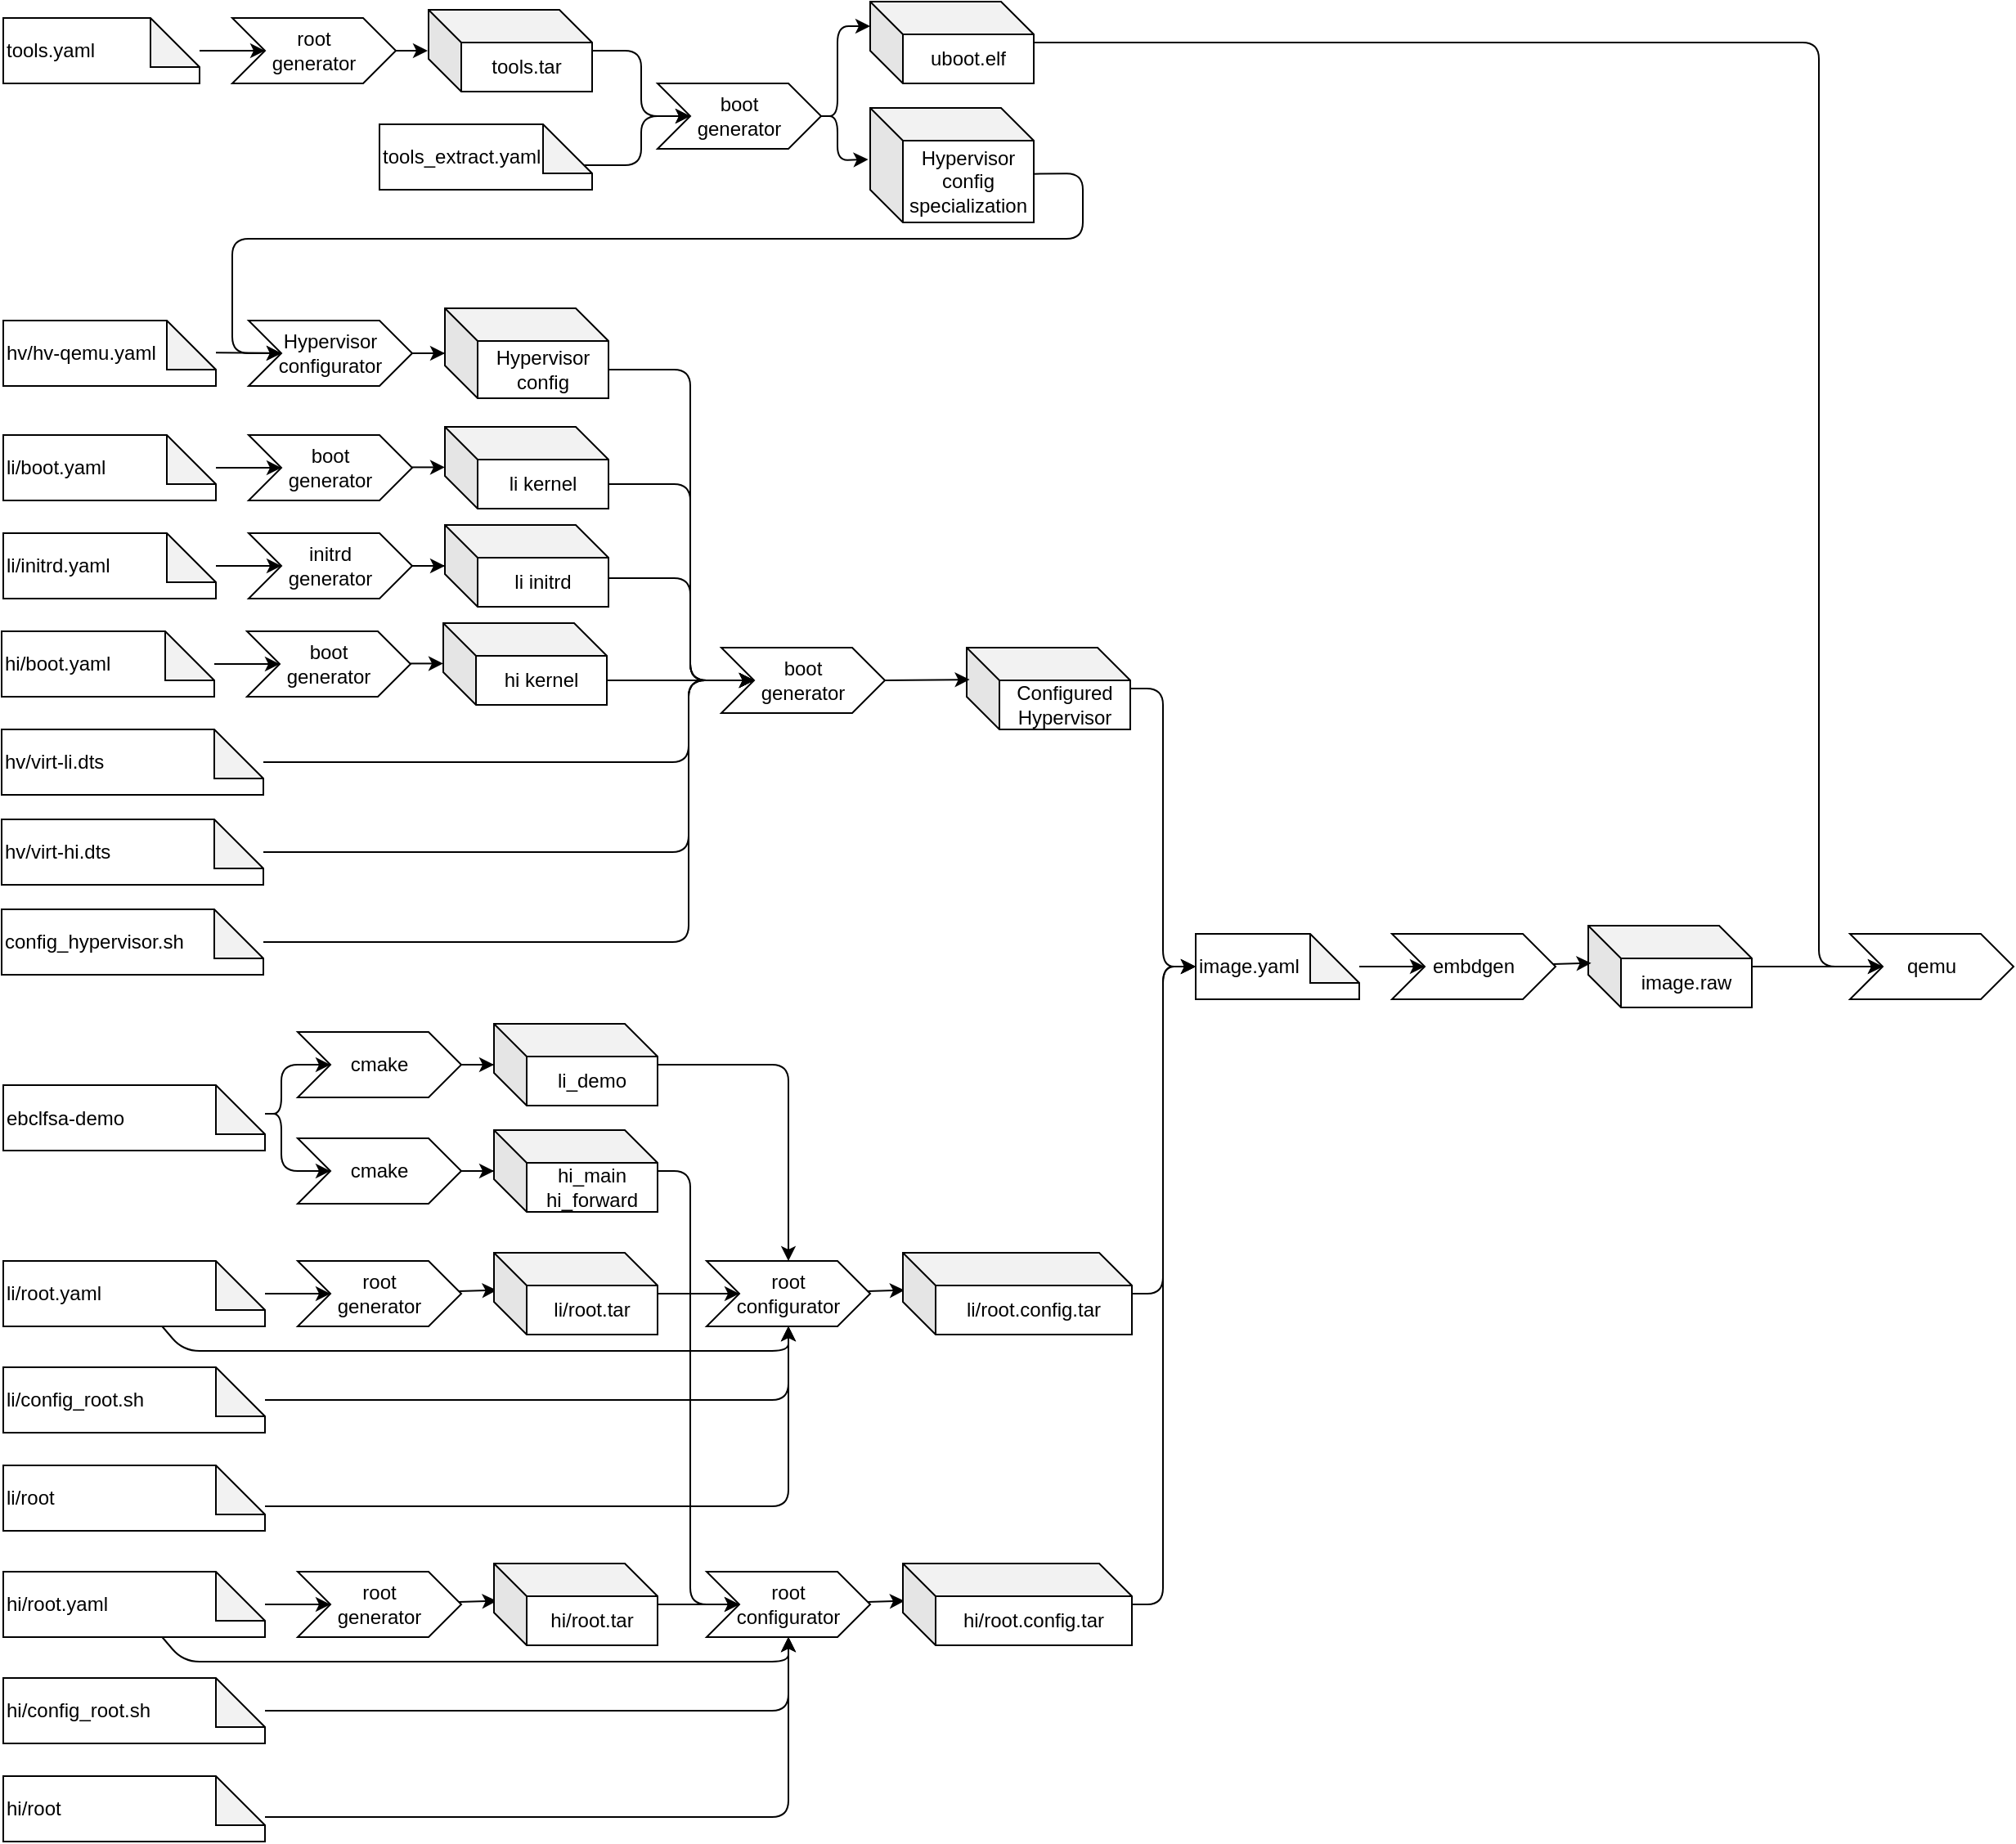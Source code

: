 <mxfile scale="3" border="0" version="24.7.17">
  <diagram id="tkO2ZHMJw7AgaGIHOpt5" name="Page-1">
    <mxGraphModel dx="2027" dy="1081" grid="1" gridSize="10" guides="1" tooltips="1" connect="1" arrows="1" fold="1" page="1" pageScale="1" pageWidth="850" pageHeight="1100" background="#FFFFFF" math="0" shadow="0">
      <root>
        <mxCell id="0" />
        <mxCell id="1" parent="0" />
        <mxCell id="7" style="edgeStyle=none;html=1;entryX=-0.005;entryY=0.5;entryDx=0;entryDy=0;entryPerimeter=0;" parent="1" source="2" target="6" edge="1">
          <mxGeometry relative="1" as="geometry" />
        </mxCell>
        <mxCell id="2" value="root&lt;br&gt;generator" style="shape=step;perimeter=stepPerimeter;whiteSpace=wrap;html=1;fixedSize=1;" parent="1" vertex="1">
          <mxGeometry x="140" y="45" width="100" height="40" as="geometry" />
        </mxCell>
        <mxCell id="5" style="edgeStyle=none;html=1;entryX=0;entryY=0.5;entryDx=0;entryDy=0;" parent="1" source="3" target="2" edge="1">
          <mxGeometry relative="1" as="geometry" />
        </mxCell>
        <mxCell id="3" value="tools.yaml" style="shape=note;whiteSpace=wrap;html=1;backgroundOutline=1;darkOpacity=0.05;align=left;" parent="1" vertex="1">
          <mxGeometry y="45" width="120" height="40" as="geometry" />
        </mxCell>
        <mxCell id="17" style="edgeStyle=none;html=1;entryX=0;entryY=0.5;entryDx=0;entryDy=0;" parent="1" source="6" target="15" edge="1">
          <mxGeometry relative="1" as="geometry">
            <Array as="points">
              <mxPoint x="390" y="65" />
              <mxPoint x="390" y="105" />
            </Array>
            <mxPoint x="420" y="160" as="targetPoint" />
          </mxGeometry>
        </mxCell>
        <mxCell id="6" value="tools.tar" style="shape=cube;whiteSpace=wrap;html=1;boundedLbl=1;backgroundOutline=1;darkOpacity=0.05;darkOpacity2=0.1;" parent="1" vertex="1">
          <mxGeometry x="260" y="40" width="100" height="50" as="geometry" />
        </mxCell>
        <mxCell id="18" style="edgeStyle=none;html=1;exitX=0.94;exitY=0.625;exitDx=0;exitDy=0;exitPerimeter=0;entryX=0;entryY=0.5;entryDx=0;entryDy=0;" parent="1" source="13" target="15" edge="1">
          <mxGeometry relative="1" as="geometry">
            <mxPoint x="420" y="160" as="targetPoint" />
            <Array as="points">
              <mxPoint x="390" y="135" />
              <mxPoint x="390" y="105" />
            </Array>
            <mxPoint x="360" y="135" as="sourcePoint" />
          </mxGeometry>
        </mxCell>
        <mxCell id="13" value="tools_extract.yaml" style="shape=note;whiteSpace=wrap;html=1;backgroundOutline=1;darkOpacity=0.05;align=left;" parent="1" vertex="1">
          <mxGeometry x="230" y="110" width="130" height="40" as="geometry" />
        </mxCell>
        <mxCell id="15" value="boot&lt;br&gt;generator" style="shape=step;perimeter=stepPerimeter;whiteSpace=wrap;html=1;fixedSize=1;" parent="1" vertex="1">
          <mxGeometry x="400" y="85" width="100" height="40" as="geometry" />
        </mxCell>
        <mxCell id="40" style="edgeStyle=none;html=1;entryX=0;entryY=0.5;entryDx=0;entryDy=0;entryPerimeter=0;" parent="1" source="21" target="39" edge="1">
          <mxGeometry relative="1" as="geometry">
            <Array as="points">
              <mxPoint x="709" y="455" />
              <mxPoint x="709" y="625" />
            </Array>
          </mxGeometry>
        </mxCell>
        <mxCell id="21" value="Configured&lt;br&gt;&lt;div&gt;Hypervisor&lt;/div&gt;" style="shape=cube;whiteSpace=wrap;html=1;boundedLbl=1;backgroundOutline=1;darkOpacity=0.05;darkOpacity2=0.1;" parent="1" vertex="1">
          <mxGeometry x="589" y="430" width="100" height="50" as="geometry" />
        </mxCell>
        <mxCell id="28" style="edgeStyle=none;html=1;entryX=0.018;entryY=0.457;entryDx=0;entryDy=0;entryPerimeter=0;" parent="1" source="29" target="32" edge="1">
          <mxGeometry relative="1" as="geometry" />
        </mxCell>
        <mxCell id="29" value="root&lt;br&gt;generator" style="shape=step;perimeter=stepPerimeter;whiteSpace=wrap;html=1;fixedSize=1;" parent="1" vertex="1">
          <mxGeometry x="180" y="805" width="100" height="40" as="geometry" />
        </mxCell>
        <mxCell id="30" style="edgeStyle=none;html=1;entryX=0;entryY=0.5;entryDx=0;entryDy=0;" parent="1" source="31" target="29" edge="1">
          <mxGeometry relative="1" as="geometry" />
        </mxCell>
        <mxCell id="35" style="edgeStyle=none;html=1;entryX=0.5;entryY=1;entryDx=0;entryDy=0;" parent="1" source="31" target="33" edge="1">
          <mxGeometry relative="1" as="geometry">
            <Array as="points">
              <mxPoint x="110" y="860" />
              <mxPoint x="480" y="860" />
            </Array>
          </mxGeometry>
        </mxCell>
        <mxCell id="31" value="li/root.yaml" style="shape=note;whiteSpace=wrap;html=1;backgroundOutline=1;darkOpacity=0.05;align=left;" parent="1" vertex="1">
          <mxGeometry y="805" width="160" height="40" as="geometry" />
        </mxCell>
        <mxCell id="34" style="edgeStyle=none;html=1;entryX=0;entryY=0.5;entryDx=0;entryDy=0;" parent="1" source="32" target="33" edge="1">
          <mxGeometry relative="1" as="geometry" />
        </mxCell>
        <mxCell id="32" value="li/root.tar" style="shape=cube;whiteSpace=wrap;html=1;boundedLbl=1;backgroundOutline=1;darkOpacity=0.05;darkOpacity2=0.1;" parent="1" vertex="1">
          <mxGeometry x="300" y="800" width="100" height="50" as="geometry" />
        </mxCell>
        <mxCell id="38" style="edgeStyle=none;html=1;entryX=0.007;entryY=0.457;entryDx=0;entryDy=0;entryPerimeter=0;" parent="1" source="33" target="36" edge="1">
          <mxGeometry relative="1" as="geometry" />
        </mxCell>
        <mxCell id="33" value="root&lt;br&gt;configurator" style="shape=step;perimeter=stepPerimeter;whiteSpace=wrap;html=1;fixedSize=1;" parent="1" vertex="1">
          <mxGeometry x="430" y="805" width="100" height="40" as="geometry" />
        </mxCell>
        <mxCell id="36" value="li/root&lt;span style=&quot;background-color: initial;&quot;&gt;.config.tar&lt;/span&gt;" style="shape=cube;whiteSpace=wrap;html=1;boundedLbl=1;backgroundOutline=1;darkOpacity=0.05;darkOpacity2=0.1;" parent="1" vertex="1">
          <mxGeometry x="550" y="800" width="140" height="50" as="geometry" />
        </mxCell>
        <mxCell id="48" style="edgeStyle=none;html=1;entryX=0;entryY=0.5;entryDx=0;entryDy=0;" parent="1" source="39" target="47" edge="1">
          <mxGeometry relative="1" as="geometry" />
        </mxCell>
        <mxCell id="39" value="image.yaml" style="shape=note;whiteSpace=wrap;html=1;backgroundOutline=1;darkOpacity=0.05;align=left;" parent="1" vertex="1">
          <mxGeometry x="729" y="605" width="100" height="40" as="geometry" />
        </mxCell>
        <mxCell id="43" value="image.raw" style="shape=cube;whiteSpace=wrap;html=1;boundedLbl=1;backgroundOutline=1;darkOpacity=0.05;darkOpacity2=0.1;" parent="1" vertex="1">
          <mxGeometry x="969" y="600" width="100" height="50" as="geometry" />
        </mxCell>
        <mxCell id="46" style="edgeStyle=none;html=1;entryX=0.5;entryY=1;entryDx=0;entryDy=0;fillOpacity=10;strokeOpacity=100;" parent="1" source="45" target="33" edge="1">
          <mxGeometry relative="1" as="geometry">
            <Array as="points">
              <mxPoint x="480" y="890" />
            </Array>
          </mxGeometry>
        </mxCell>
        <mxCell id="45" value="li/config_root.sh" style="shape=note;whiteSpace=wrap;html=1;backgroundOutline=1;darkOpacity=0.05;align=left;fillOpacity=10;strokeOpacity=100;" parent="1" vertex="1">
          <mxGeometry y="870" width="160" height="40" as="geometry" />
        </mxCell>
        <mxCell id="49" style="edgeStyle=none;html=1;entryX=0.018;entryY=0.457;entryDx=0;entryDy=0;entryPerimeter=0;" parent="1" source="47" target="43" edge="1">
          <mxGeometry relative="1" as="geometry" />
        </mxCell>
        <mxCell id="47" value="embdgen" style="shape=step;perimeter=stepPerimeter;whiteSpace=wrap;html=1;fixedSize=1;" parent="1" vertex="1">
          <mxGeometry x="849" y="605" width="100" height="40" as="geometry" />
        </mxCell>
        <mxCell id="DEePokrlU8ib_C5Obvtz-53" value="li/root" style="shape=note;whiteSpace=wrap;html=1;backgroundOutline=1;darkOpacity=0.05;align=left;fillOpacity=10;strokeOpacity=100;" parent="1" vertex="1">
          <mxGeometry y="930" width="160" height="40" as="geometry" />
        </mxCell>
        <mxCell id="DEePokrlU8ib_C5Obvtz-54" style="edgeStyle=none;html=1;entryX=0.5;entryY=1;entryDx=0;entryDy=0;fillOpacity=10;strokeOpacity=100;" parent="1" target="33" edge="1">
          <mxGeometry relative="1" as="geometry">
            <Array as="points">
              <mxPoint x="480" y="955" />
            </Array>
            <mxPoint x="160" y="955" as="sourcePoint" />
            <mxPoint x="480" y="850" as="targetPoint" />
          </mxGeometry>
        </mxCell>
        <mxCell id="DEePokrlU8ib_C5Obvtz-55" style="edgeStyle=none;html=1;entryX=0.018;entryY=0.457;entryDx=0;entryDy=0;entryPerimeter=0;" parent="1" source="DEePokrlU8ib_C5Obvtz-56" target="DEePokrlU8ib_C5Obvtz-61" edge="1">
          <mxGeometry relative="1" as="geometry" />
        </mxCell>
        <mxCell id="DEePokrlU8ib_C5Obvtz-56" value="root&lt;br&gt;generator" style="shape=step;perimeter=stepPerimeter;whiteSpace=wrap;html=1;fixedSize=1;" parent="1" vertex="1">
          <mxGeometry x="180" y="995" width="100" height="40" as="geometry" />
        </mxCell>
        <mxCell id="DEePokrlU8ib_C5Obvtz-57" style="edgeStyle=none;html=1;entryX=0;entryY=0.5;entryDx=0;entryDy=0;" parent="1" source="DEePokrlU8ib_C5Obvtz-59" target="DEePokrlU8ib_C5Obvtz-56" edge="1">
          <mxGeometry relative="1" as="geometry" />
        </mxCell>
        <mxCell id="DEePokrlU8ib_C5Obvtz-58" style="edgeStyle=none;html=1;entryX=0.5;entryY=1;entryDx=0;entryDy=0;" parent="1" source="DEePokrlU8ib_C5Obvtz-59" target="DEePokrlU8ib_C5Obvtz-63" edge="1">
          <mxGeometry relative="1" as="geometry">
            <Array as="points">
              <mxPoint x="110" y="1050" />
              <mxPoint x="480" y="1050" />
            </Array>
          </mxGeometry>
        </mxCell>
        <mxCell id="DEePokrlU8ib_C5Obvtz-59" value="hi/root.yaml" style="shape=note;whiteSpace=wrap;html=1;backgroundOutline=1;darkOpacity=0.05;align=left;" parent="1" vertex="1">
          <mxGeometry y="995" width="160" height="40" as="geometry" />
        </mxCell>
        <mxCell id="DEePokrlU8ib_C5Obvtz-60" style="edgeStyle=none;html=1;entryX=0;entryY=0.5;entryDx=0;entryDy=0;" parent="1" source="DEePokrlU8ib_C5Obvtz-61" target="DEePokrlU8ib_C5Obvtz-63" edge="1">
          <mxGeometry relative="1" as="geometry" />
        </mxCell>
        <mxCell id="DEePokrlU8ib_C5Obvtz-61" value="hi/root.tar" style="shape=cube;whiteSpace=wrap;html=1;boundedLbl=1;backgroundOutline=1;darkOpacity=0.05;darkOpacity2=0.1;" parent="1" vertex="1">
          <mxGeometry x="300" y="990" width="100" height="50" as="geometry" />
        </mxCell>
        <mxCell id="DEePokrlU8ib_C5Obvtz-62" style="edgeStyle=none;html=1;entryX=0.007;entryY=0.457;entryDx=0;entryDy=0;entryPerimeter=0;" parent="1" source="DEePokrlU8ib_C5Obvtz-63" target="DEePokrlU8ib_C5Obvtz-64" edge="1">
          <mxGeometry relative="1" as="geometry" />
        </mxCell>
        <mxCell id="DEePokrlU8ib_C5Obvtz-63" value="root&lt;br&gt;configurator" style="shape=step;perimeter=stepPerimeter;whiteSpace=wrap;html=1;fixedSize=1;" parent="1" vertex="1">
          <mxGeometry x="430" y="995" width="100" height="40" as="geometry" />
        </mxCell>
        <mxCell id="DEePokrlU8ib_C5Obvtz-64" value="h&lt;span style=&quot;background-color: initial;&quot;&gt;i/root&lt;/span&gt;&lt;span style=&quot;background-color: initial;&quot;&gt;.config.tar&lt;/span&gt;" style="shape=cube;whiteSpace=wrap;html=1;boundedLbl=1;backgroundOutline=1;darkOpacity=0.05;darkOpacity2=0.1;" parent="1" vertex="1">
          <mxGeometry x="550" y="990" width="140" height="50" as="geometry" />
        </mxCell>
        <mxCell id="DEePokrlU8ib_C5Obvtz-65" style="edgeStyle=none;html=1;entryX=0.5;entryY=1;entryDx=0;entryDy=0;" parent="1" source="DEePokrlU8ib_C5Obvtz-66" target="DEePokrlU8ib_C5Obvtz-63" edge="1">
          <mxGeometry relative="1" as="geometry">
            <Array as="points">
              <mxPoint x="480" y="1080" />
            </Array>
          </mxGeometry>
        </mxCell>
        <mxCell id="DEePokrlU8ib_C5Obvtz-66" value="hi/config_root.sh" style="shape=note;whiteSpace=wrap;html=1;backgroundOutline=1;darkOpacity=0.05;align=left;" parent="1" vertex="1">
          <mxGeometry y="1060" width="160" height="40" as="geometry" />
        </mxCell>
        <mxCell id="DEePokrlU8ib_C5Obvtz-67" value="hi/root" style="shape=note;whiteSpace=wrap;html=1;backgroundOutline=1;darkOpacity=0.05;align=left;" parent="1" vertex="1">
          <mxGeometry y="1120" width="160" height="40" as="geometry" />
        </mxCell>
        <mxCell id="DEePokrlU8ib_C5Obvtz-68" style="edgeStyle=none;html=1;entryX=0.5;entryY=1;entryDx=0;entryDy=0;" parent="1" target="DEePokrlU8ib_C5Obvtz-63" edge="1">
          <mxGeometry relative="1" as="geometry">
            <Array as="points">
              <mxPoint x="480" y="1145" />
            </Array>
            <mxPoint x="160" y="1145" as="sourcePoint" />
            <mxPoint x="480" y="1040" as="targetPoint" />
          </mxGeometry>
        </mxCell>
        <mxCell id="DEePokrlU8ib_C5Obvtz-113" style="edgeStyle=orthogonalEdgeStyle;rounded=1;orthogonalLoop=1;jettySize=auto;html=1;curved=0;entryX=0;entryY=0.5;entryDx=0;entryDy=0;" parent="1" target="DEePokrlU8ib_C5Obvtz-111" edge="1">
          <mxGeometry relative="1" as="geometry">
            <mxPoint x="590" y="60" as="sourcePoint" />
            <mxPoint x="1160" y="520" as="targetPoint" />
            <Array as="points">
              <mxPoint x="1110" y="60" />
              <mxPoint x="1110" y="625" />
            </Array>
          </mxGeometry>
        </mxCell>
        <mxCell id="DEePokrlU8ib_C5Obvtz-69" value="uboot.elf" style="shape=cube;whiteSpace=wrap;html=1;boundedLbl=1;backgroundOutline=1;darkOpacity=0.05;darkOpacity2=0.1;" parent="1" vertex="1">
          <mxGeometry x="530" y="35" width="100" height="50" as="geometry" />
        </mxCell>
        <mxCell id="DEePokrlU8ib_C5Obvtz-70" value="Hypervisor config specialization" style="shape=cube;whiteSpace=wrap;html=1;boundedLbl=1;backgroundOutline=1;darkOpacity=0.05;darkOpacity2=0.1;" parent="1" vertex="1">
          <mxGeometry x="530" y="100" width="100" height="70" as="geometry" />
        </mxCell>
        <mxCell id="DEePokrlU8ib_C5Obvtz-71" style="edgeStyle=none;html=1;entryX=-0.012;entryY=0.45;entryDx=0;entryDy=0;exitX=1;exitY=0.5;exitDx=0;exitDy=0;entryPerimeter=0;" parent="1" source="15" target="DEePokrlU8ib_C5Obvtz-70" edge="1">
          <mxGeometry relative="1" as="geometry">
            <Array as="points">
              <mxPoint x="510" y="105" />
              <mxPoint x="510" y="132" />
            </Array>
            <mxPoint x="430" y="115" as="targetPoint" />
            <mxPoint x="370" y="75" as="sourcePoint" />
          </mxGeometry>
        </mxCell>
        <mxCell id="DEePokrlU8ib_C5Obvtz-72" style="edgeStyle=none;html=1;entryX=0;entryY=0;entryDx=0;entryDy=15;exitX=1;exitY=0.5;exitDx=0;exitDy=0;entryPerimeter=0;" parent="1" source="15" target="DEePokrlU8ib_C5Obvtz-69" edge="1">
          <mxGeometry relative="1" as="geometry">
            <Array as="points">
              <mxPoint x="510" y="105" />
              <mxPoint x="510" y="50" />
            </Array>
            <mxPoint x="539" y="142" as="targetPoint" />
            <mxPoint x="510" y="115" as="sourcePoint" />
          </mxGeometry>
        </mxCell>
        <mxCell id="DEePokrlU8ib_C5Obvtz-95" style="edgeStyle=orthogonalEdgeStyle;rounded=0;orthogonalLoop=1;jettySize=auto;html=1;" parent="1" source="DEePokrlU8ib_C5Obvtz-73" target="DEePokrlU8ib_C5Obvtz-93" edge="1">
          <mxGeometry relative="1" as="geometry" />
        </mxCell>
        <mxCell id="DEePokrlU8ib_C5Obvtz-73" value="Hypervisor&lt;br&gt;configurator" style="shape=step;perimeter=stepPerimeter;whiteSpace=wrap;html=1;fixedSize=1;" parent="1" vertex="1">
          <mxGeometry x="150" y="230" width="100" height="40" as="geometry" />
        </mxCell>
        <mxCell id="DEePokrlU8ib_C5Obvtz-80" value="boot&lt;br&gt;generator" style="shape=step;perimeter=stepPerimeter;whiteSpace=wrap;html=1;fixedSize=1;" parent="1" vertex="1">
          <mxGeometry x="150" y="300" width="100" height="40" as="geometry" />
        </mxCell>
        <mxCell id="DEePokrlU8ib_C5Obvtz-81" style="edgeStyle=none;html=1;entryX=0;entryY=0.5;entryDx=0;entryDy=0;" parent="1" source="DEePokrlU8ib_C5Obvtz-82" target="DEePokrlU8ib_C5Obvtz-80" edge="1">
          <mxGeometry relative="1" as="geometry" />
        </mxCell>
        <mxCell id="DEePokrlU8ib_C5Obvtz-82" value="li/boot.yaml" style="shape=note;whiteSpace=wrap;html=1;backgroundOutline=1;darkOpacity=0.05;align=left;" parent="1" vertex="1">
          <mxGeometry y="300" width="130" height="40" as="geometry" />
        </mxCell>
        <mxCell id="DEePokrlU8ib_C5Obvtz-83" value="li kernel" style="shape=cube;whiteSpace=wrap;html=1;boundedLbl=1;backgroundOutline=1;darkOpacity=0.05;darkOpacity2=0.1;" parent="1" vertex="1">
          <mxGeometry x="270" y="295" width="100" height="50" as="geometry" />
        </mxCell>
        <mxCell id="DEePokrlU8ib_C5Obvtz-84" style="edgeStyle=none;html=1;entryX=-0.005;entryY=0.5;entryDx=0;entryDy=0;entryPerimeter=0;" parent="1" edge="1">
          <mxGeometry relative="1" as="geometry">
            <mxPoint x="250" y="319.71" as="sourcePoint" />
            <mxPoint x="270" y="319.71" as="targetPoint" />
          </mxGeometry>
        </mxCell>
        <mxCell id="DEePokrlU8ib_C5Obvtz-85" value="boot&lt;br&gt;generator" style="shape=step;perimeter=stepPerimeter;whiteSpace=wrap;html=1;fixedSize=1;" parent="1" vertex="1">
          <mxGeometry x="149" y="420" width="100" height="40" as="geometry" />
        </mxCell>
        <mxCell id="DEePokrlU8ib_C5Obvtz-86" style="edgeStyle=none;html=1;entryX=0;entryY=0.5;entryDx=0;entryDy=0;" parent="1" source="DEePokrlU8ib_C5Obvtz-87" target="DEePokrlU8ib_C5Obvtz-85" edge="1">
          <mxGeometry relative="1" as="geometry" />
        </mxCell>
        <mxCell id="DEePokrlU8ib_C5Obvtz-87" value="hi/boot.yaml" style="shape=note;whiteSpace=wrap;html=1;backgroundOutline=1;darkOpacity=0.05;align=left;" parent="1" vertex="1">
          <mxGeometry x="-1" y="420" width="130" height="40" as="geometry" />
        </mxCell>
        <mxCell id="DEePokrlU8ib_C5Obvtz-88" value="hi kernel" style="shape=cube;whiteSpace=wrap;html=1;boundedLbl=1;backgroundOutline=1;darkOpacity=0.05;darkOpacity2=0.1;" parent="1" vertex="1">
          <mxGeometry x="269" y="415" width="100" height="50" as="geometry" />
        </mxCell>
        <mxCell id="DEePokrlU8ib_C5Obvtz-89" style="edgeStyle=none;html=1;entryX=-0.005;entryY=0.5;entryDx=0;entryDy=0;entryPerimeter=0;" parent="1" edge="1">
          <mxGeometry relative="1" as="geometry">
            <mxPoint x="249" y="439.71" as="sourcePoint" />
            <mxPoint x="269" y="439.71" as="targetPoint" />
          </mxGeometry>
        </mxCell>
        <mxCell id="DEePokrlU8ib_C5Obvtz-90" value="hv/hv-qemu.yaml" style="shape=note;whiteSpace=wrap;html=1;backgroundOutline=1;darkOpacity=0.05;align=left;" parent="1" vertex="1">
          <mxGeometry y="230" width="130" height="40" as="geometry" />
        </mxCell>
        <mxCell id="DEePokrlU8ib_C5Obvtz-91" style="edgeStyle=none;html=1;" parent="1" edge="1">
          <mxGeometry relative="1" as="geometry">
            <mxPoint x="130" y="249.57" as="sourcePoint" />
            <mxPoint x="170" y="250" as="targetPoint" />
          </mxGeometry>
        </mxCell>
        <mxCell id="DEePokrlU8ib_C5Obvtz-92" value="" style="curved=0;endArrow=classic;html=1;rounded=1;exitX=0.996;exitY=0.576;exitDx=0;exitDy=0;exitPerimeter=0;" parent="1" source="DEePokrlU8ib_C5Obvtz-70" edge="1">
          <mxGeometry width="50" height="50" relative="1" as="geometry">
            <mxPoint x="520" y="280" as="sourcePoint" />
            <mxPoint x="170" y="250" as="targetPoint" />
            <Array as="points">
              <mxPoint x="660" y="140" />
              <mxPoint x="660" y="180" />
              <mxPoint x="140" y="180" />
              <mxPoint x="140" y="250" />
            </Array>
          </mxGeometry>
        </mxCell>
        <mxCell id="DEePokrlU8ib_C5Obvtz-93" value="Hypervisor config" style="shape=cube;whiteSpace=wrap;html=1;boundedLbl=1;backgroundOutline=1;darkOpacity=0.05;darkOpacity2=0.1;" parent="1" vertex="1">
          <mxGeometry x="270" y="222.5" width="100" height="55" as="geometry" />
        </mxCell>
        <mxCell id="DEePokrlU8ib_C5Obvtz-96" value="hv/virt-li.dts" style="shape=note;whiteSpace=wrap;html=1;backgroundOutline=1;darkOpacity=0.05;align=left;" parent="1" vertex="1">
          <mxGeometry x="-1" y="480" width="160" height="40" as="geometry" />
        </mxCell>
        <mxCell id="DEePokrlU8ib_C5Obvtz-97" value="hv/virt-hi.dts" style="shape=note;whiteSpace=wrap;html=1;backgroundOutline=1;darkOpacity=0.05;align=left;" parent="1" vertex="1">
          <mxGeometry x="-1" y="535" width="160" height="40" as="geometry" />
        </mxCell>
        <mxCell id="DEePokrlU8ib_C5Obvtz-98" value="config_hypervisor.sh" style="shape=note;whiteSpace=wrap;html=1;backgroundOutline=1;darkOpacity=0.05;align=left;" parent="1" vertex="1">
          <mxGeometry x="-1" y="590" width="160" height="40" as="geometry" />
        </mxCell>
        <mxCell id="DEePokrlU8ib_C5Obvtz-99" value="boot&lt;br&gt;generator" style="shape=step;perimeter=stepPerimeter;whiteSpace=wrap;html=1;fixedSize=1;" parent="1" vertex="1">
          <mxGeometry x="439" y="430" width="100" height="40" as="geometry" />
        </mxCell>
        <mxCell id="DEePokrlU8ib_C5Obvtz-100" value="" style="curved=0;endArrow=classic;html=1;rounded=1;exitX=0;exitY=0;exitDx=100;exitDy=37.5;exitPerimeter=0;entryX=0;entryY=0.5;entryDx=0;entryDy=0;" parent="1" source="DEePokrlU8ib_C5Obvtz-93" target="DEePokrlU8ib_C5Obvtz-99" edge="1">
          <mxGeometry width="50" height="50" relative="1" as="geometry">
            <mxPoint x="490" y="480" as="sourcePoint" />
            <mxPoint x="540" y="430" as="targetPoint" />
            <Array as="points">
              <mxPoint x="420" y="260" />
              <mxPoint x="420" y="450" />
            </Array>
          </mxGeometry>
        </mxCell>
        <mxCell id="DEePokrlU8ib_C5Obvtz-101" value="" style="curved=0;endArrow=classic;html=1;rounded=1;exitX=0;exitY=0;exitDx=100;exitDy=35;exitPerimeter=0;entryX=0;entryY=0.5;entryDx=0;entryDy=0;" parent="1" source="DEePokrlU8ib_C5Obvtz-83" target="DEePokrlU8ib_C5Obvtz-99" edge="1">
          <mxGeometry width="50" height="50" relative="1" as="geometry">
            <mxPoint x="380" y="270" as="sourcePoint" />
            <mxPoint x="510" y="400" as="targetPoint" />
            <Array as="points">
              <mxPoint x="420" y="330" />
              <mxPoint x="420" y="450" />
            </Array>
          </mxGeometry>
        </mxCell>
        <mxCell id="DEePokrlU8ib_C5Obvtz-102" value="" style="curved=0;endArrow=classic;html=1;rounded=1;exitX=0;exitY=0;exitDx=100;exitDy=35;exitPerimeter=0;entryX=0;entryY=0.5;entryDx=0;entryDy=0;" parent="1" source="DEePokrlU8ib_C5Obvtz-88" target="DEePokrlU8ib_C5Obvtz-99" edge="1">
          <mxGeometry width="50" height="50" relative="1" as="geometry">
            <mxPoint x="384" y="440" as="sourcePoint" />
            <mxPoint x="514" y="500" as="targetPoint" />
            <Array as="points" />
          </mxGeometry>
        </mxCell>
        <mxCell id="DEePokrlU8ib_C5Obvtz-103" value="" style="curved=0;endArrow=classic;html=1;rounded=1;exitX=1;exitY=0.5;exitDx=0;exitDy=0;exitPerimeter=0;entryX=0;entryY=0.5;entryDx=0;entryDy=0;" parent="1" source="DEePokrlU8ib_C5Obvtz-96" target="DEePokrlU8ib_C5Obvtz-99" edge="1">
          <mxGeometry width="50" height="50" relative="1" as="geometry">
            <mxPoint x="379" y="320" as="sourcePoint" />
            <mxPoint x="509" y="460" as="targetPoint" />
            <Array as="points">
              <mxPoint x="419" y="500" />
              <mxPoint x="419" y="450" />
            </Array>
          </mxGeometry>
        </mxCell>
        <mxCell id="DEePokrlU8ib_C5Obvtz-104" value="" style="curved=0;endArrow=classic;html=1;rounded=1;exitX=1;exitY=0.5;exitDx=0;exitDy=0;exitPerimeter=0;entryX=0;entryY=0.5;entryDx=0;entryDy=0;" parent="1" target="DEePokrlU8ib_C5Obvtz-99" edge="1">
          <mxGeometry width="50" height="50" relative="1" as="geometry">
            <mxPoint x="159" y="555" as="sourcePoint" />
            <mxPoint x="499" y="505" as="targetPoint" />
            <Array as="points">
              <mxPoint x="419" y="555" />
              <mxPoint x="419" y="450" />
            </Array>
          </mxGeometry>
        </mxCell>
        <mxCell id="DEePokrlU8ib_C5Obvtz-105" value="" style="curved=0;endArrow=classic;html=1;rounded=1;exitX=1;exitY=0.5;exitDx=0;exitDy=0;exitPerimeter=0;entryX=0;entryY=0.5;entryDx=0;entryDy=0;" parent="1" target="DEePokrlU8ib_C5Obvtz-99" edge="1">
          <mxGeometry width="50" height="50" relative="1" as="geometry">
            <mxPoint x="159" y="610" as="sourcePoint" />
            <mxPoint x="499" y="560" as="targetPoint" />
            <Array as="points">
              <mxPoint x="419" y="610" />
              <mxPoint x="419" y="450" />
            </Array>
          </mxGeometry>
        </mxCell>
        <mxCell id="DEePokrlU8ib_C5Obvtz-108" value="" style="endArrow=classic;html=1;rounded=0;exitX=1;exitY=0.5;exitDx=0;exitDy=0;entryX=0.018;entryY=0.391;entryDx=0;entryDy=0;entryPerimeter=0;" parent="1" source="DEePokrlU8ib_C5Obvtz-99" target="21" edge="1">
          <mxGeometry width="50" height="50" relative="1" as="geometry">
            <mxPoint x="659" y="520" as="sourcePoint" />
            <mxPoint x="709" y="470" as="targetPoint" />
          </mxGeometry>
        </mxCell>
        <mxCell id="DEePokrlU8ib_C5Obvtz-111" value="qemu" style="shape=step;perimeter=stepPerimeter;whiteSpace=wrap;html=1;fixedSize=1;" parent="1" vertex="1">
          <mxGeometry x="1129" y="605" width="100" height="40" as="geometry" />
        </mxCell>
        <mxCell id="DEePokrlU8ib_C5Obvtz-112" style="edgeStyle=orthogonalEdgeStyle;rounded=0;orthogonalLoop=1;jettySize=auto;html=1;entryX=0;entryY=0.5;entryDx=0;entryDy=0;" parent="1" source="43" target="DEePokrlU8ib_C5Obvtz-111" edge="1">
          <mxGeometry relative="1" as="geometry" />
        </mxCell>
        <mxCell id="DEePokrlU8ib_C5Obvtz-121" style="edgeStyle=orthogonalEdgeStyle;rounded=0;orthogonalLoop=1;jettySize=auto;html=1;" parent="1" source="DEePokrlU8ib_C5Obvtz-116" target="DEePokrlU8ib_C5Obvtz-117" edge="1">
          <mxGeometry relative="1" as="geometry" />
        </mxCell>
        <mxCell id="DEePokrlU8ib_C5Obvtz-116" value="li/initrd.yaml" style="shape=note;whiteSpace=wrap;html=1;backgroundOutline=1;darkOpacity=0.05;align=left;" parent="1" vertex="1">
          <mxGeometry y="360" width="130" height="40" as="geometry" />
        </mxCell>
        <mxCell id="DEePokrlU8ib_C5Obvtz-117" value="initrd&lt;br&gt;generator" style="shape=step;perimeter=stepPerimeter;whiteSpace=wrap;html=1;fixedSize=1;" parent="1" vertex="1">
          <mxGeometry x="150" y="360" width="100" height="40" as="geometry" />
        </mxCell>
        <mxCell id="DEePokrlU8ib_C5Obvtz-118" value="li initrd" style="shape=cube;whiteSpace=wrap;html=1;boundedLbl=1;backgroundOutline=1;darkOpacity=0.05;darkOpacity2=0.1;" parent="1" vertex="1">
          <mxGeometry x="270" y="355" width="100" height="50" as="geometry" />
        </mxCell>
        <mxCell id="DEePokrlU8ib_C5Obvtz-122" style="edgeStyle=orthogonalEdgeStyle;rounded=0;orthogonalLoop=1;jettySize=auto;html=1;entryX=0;entryY=0.5;entryDx=0;entryDy=0;entryPerimeter=0;" parent="1" source="DEePokrlU8ib_C5Obvtz-117" target="DEePokrlU8ib_C5Obvtz-118" edge="1">
          <mxGeometry relative="1" as="geometry" />
        </mxCell>
        <mxCell id="DEePokrlU8ib_C5Obvtz-124" value="" style="curved=0;endArrow=classic;html=1;rounded=1;exitX=0;exitY=0;exitDx=100;exitDy=35;exitPerimeter=0;entryX=0;entryY=0.5;entryDx=0;entryDy=0;" parent="1" target="DEePokrlU8ib_C5Obvtz-99" edge="1">
          <mxGeometry width="50" height="50" relative="1" as="geometry">
            <mxPoint x="370" y="387.5" as="sourcePoint" />
            <mxPoint x="460" y="470" as="targetPoint" />
            <Array as="points">
              <mxPoint x="420" y="387.5" />
              <mxPoint x="420" y="450" />
            </Array>
          </mxGeometry>
        </mxCell>
        <mxCell id="ffmeD4Y4L5fdR4hT0jL--49" value="ebclfsa-demo" style="shape=note;whiteSpace=wrap;html=1;backgroundOutline=1;darkOpacity=0.05;align=left;" vertex="1" parent="1">
          <mxGeometry y="697.5" width="160" height="40" as="geometry" />
        </mxCell>
        <mxCell id="ffmeD4Y4L5fdR4hT0jL--63" style="edgeStyle=orthogonalEdgeStyle;rounded=0;orthogonalLoop=1;jettySize=auto;html=1;" edge="1" parent="1" source="ffmeD4Y4L5fdR4hT0jL--51" target="ffmeD4Y4L5fdR4hT0jL--53">
          <mxGeometry relative="1" as="geometry" />
        </mxCell>
        <mxCell id="ffmeD4Y4L5fdR4hT0jL--51" value="c&lt;span style=&quot;background-color: initial;&quot;&gt;make&lt;/span&gt;" style="shape=step;perimeter=stepPerimeter;whiteSpace=wrap;html=1;fixedSize=1;" vertex="1" parent="1">
          <mxGeometry x="180" y="665" width="100" height="40" as="geometry" />
        </mxCell>
        <mxCell id="ffmeD4Y4L5fdR4hT0jL--52" value="c&lt;span style=&quot;background-color: initial;&quot;&gt;make&lt;/span&gt;" style="shape=step;perimeter=stepPerimeter;whiteSpace=wrap;html=1;fixedSize=1;" vertex="1" parent="1">
          <mxGeometry x="180" y="730" width="100" height="40" as="geometry" />
        </mxCell>
        <mxCell id="ffmeD4Y4L5fdR4hT0jL--66" style="edgeStyle=orthogonalEdgeStyle;rounded=1;orthogonalLoop=1;jettySize=auto;html=1;entryX=0.5;entryY=0;entryDx=0;entryDy=0;curved=0;" edge="1" parent="1" source="ffmeD4Y4L5fdR4hT0jL--53" target="33">
          <mxGeometry relative="1" as="geometry" />
        </mxCell>
        <mxCell id="ffmeD4Y4L5fdR4hT0jL--53" value="li_demo" style="shape=cube;whiteSpace=wrap;html=1;boundedLbl=1;backgroundOutline=1;darkOpacity=0.05;darkOpacity2=0.1;" vertex="1" parent="1">
          <mxGeometry x="300" y="660" width="100" height="50" as="geometry" />
        </mxCell>
        <mxCell id="ffmeD4Y4L5fdR4hT0jL--67" style="edgeStyle=orthogonalEdgeStyle;rounded=1;orthogonalLoop=1;jettySize=auto;html=1;entryX=0;entryY=0.5;entryDx=0;entryDy=0;curved=0;" edge="1" parent="1" source="ffmeD4Y4L5fdR4hT0jL--54" target="DEePokrlU8ib_C5Obvtz-63">
          <mxGeometry relative="1" as="geometry">
            <Array as="points">
              <mxPoint x="420" y="750" />
              <mxPoint x="420" y="1015" />
            </Array>
          </mxGeometry>
        </mxCell>
        <mxCell id="ffmeD4Y4L5fdR4hT0jL--54" value="hi_main&lt;br&gt;hi_forward" style="shape=cube;whiteSpace=wrap;html=1;boundedLbl=1;backgroundOutline=1;darkOpacity=0.05;darkOpacity2=0.1;" vertex="1" parent="1">
          <mxGeometry x="300" y="725" width="100" height="50" as="geometry" />
        </mxCell>
        <mxCell id="ffmeD4Y4L5fdR4hT0jL--59" style="edgeStyle=none;html=1;entryX=0;entryY=0.5;entryDx=0;entryDy=0;" edge="1" parent="1">
          <mxGeometry relative="1" as="geometry">
            <mxPoint x="200" y="685" as="targetPoint" />
            <Array as="points">
              <mxPoint x="170" y="715" />
              <mxPoint x="170" y="685" />
            </Array>
            <mxPoint x="160" y="715" as="sourcePoint" />
          </mxGeometry>
        </mxCell>
        <mxCell id="ffmeD4Y4L5fdR4hT0jL--61" style="edgeStyle=none;html=1;entryX=0;entryY=0.5;entryDx=0;entryDy=0;" edge="1" parent="1" target="ffmeD4Y4L5fdR4hT0jL--52">
          <mxGeometry relative="1" as="geometry">
            <mxPoint x="200" y="749" as="targetPoint" />
            <Array as="points">
              <mxPoint x="170" y="715" />
              <mxPoint x="170" y="750" />
            </Array>
            <mxPoint x="160" y="715" as="sourcePoint" />
          </mxGeometry>
        </mxCell>
        <mxCell id="ffmeD4Y4L5fdR4hT0jL--65" style="edgeStyle=orthogonalEdgeStyle;rounded=0;orthogonalLoop=1;jettySize=auto;html=1;entryX=0;entryY=0.5;entryDx=0;entryDy=0;entryPerimeter=0;" edge="1" parent="1" source="ffmeD4Y4L5fdR4hT0jL--52" target="ffmeD4Y4L5fdR4hT0jL--54">
          <mxGeometry relative="1" as="geometry" />
        </mxCell>
        <mxCell id="ffmeD4Y4L5fdR4hT0jL--68" style="edgeStyle=orthogonalEdgeStyle;rounded=1;orthogonalLoop=1;jettySize=auto;html=1;entryX=0;entryY=0.5;entryDx=0;entryDy=0;entryPerimeter=0;curved=0;" edge="1" parent="1" source="36" target="39">
          <mxGeometry relative="1" as="geometry">
            <Array as="points">
              <mxPoint x="709" y="825" />
              <mxPoint x="709" y="625" />
            </Array>
          </mxGeometry>
        </mxCell>
        <mxCell id="ffmeD4Y4L5fdR4hT0jL--70" style="edgeStyle=orthogonalEdgeStyle;rounded=1;orthogonalLoop=1;jettySize=auto;html=1;entryX=0;entryY=0.5;entryDx=0;entryDy=0;entryPerimeter=0;curved=0;" edge="1" parent="1" source="DEePokrlU8ib_C5Obvtz-64" target="39">
          <mxGeometry relative="1" as="geometry">
            <Array as="points">
              <mxPoint x="709" y="1015" />
              <mxPoint x="709" y="625" />
            </Array>
          </mxGeometry>
        </mxCell>
      </root>
    </mxGraphModel>
  </diagram>
</mxfile>
